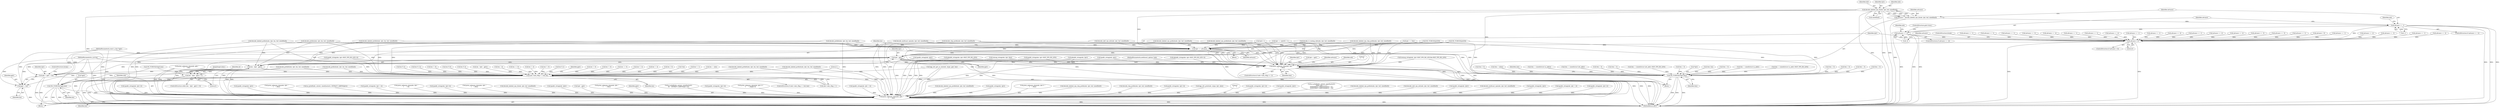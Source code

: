 digraph "0_tcpdump_50a44b6b8e4f7c127440dbd4239cf571945cc1e7@pointer" {
"1001504" [label="(Call,decode_labeled_vpn_l2(ndo, tptr, buf, sizeof(buf)))"];
"1001502" [label="(Call,advance = decode_labeled_vpn_l2(ndo, tptr, buf, sizeof(buf)))"];
"1001511" [label="(Call,advance == -1)"];
"1001521" [label="(Call,advance == -2)"];
"1001632" [label="(Call,advance < 0)"];
"1001636" [label="(Call,tptr += advance)"];
"1001170" [label="(Call,tptr - pptr)"];
"1001168" [label="(Call,len - (tptr - pptr))"];
"1001167" [label="(Call,len - (tptr - pptr) > 0)"];
"1001625" [label="(Call,tptr = pptr + len)"];
"1001627" [label="(Call,pptr + len)"];
"1002893" [label="(Call,ndo->ndo_vflag > 1 && len)"];
"1002901" [label="(Call,ND_TCHECK2(*pptr,len))"];
"1002905" [label="(Call,print_unknown_data(ndo, pptr, \"\n\t    \", len))"];
"1001617" [label="(Call,print_unknown_data(ndo, tptr, \"\n\t    \", tlen))"];
"1001599" [label="(Call,ND_TCHECK2(*tptr,tlen))"];
"1001635" [label="(ControlStructure,break;)"];
"1001619" [label="(Identifier,tptr)"];
"1000939" [label="(Call,tlen = 0)"];
"1000914" [label="(Call,tlen -= (sizeof(struct in6_addr)+BGP_VPN_RD_LEN))"];
"1000180" [label="(Call,len % 2)"];
"1000767" [label="(Call,ipaddr_string(ndo, tptr))"];
"1001503" [label="(Identifier,advance)"];
"1002900" [label="(Block,)"];
"1000142" [label="(Call,tptr = pptr)"];
"1001625" [label="(Call,tptr = pptr + len)"];
"1002903" [label="(Identifier,pptr)"];
"1000153" [label="(Call,len != 1)"];
"1002796" [label="(Call,bgp_attr_print(ndo, atype, tptr, alen))"];
"1002908" [label="(Literal,\"\n\t    \")"];
"1001523" [label="(Call,-2)"];
"1002902" [label="(Call,*pptr)"];
"1001181" [label="(Block,)"];
"1001167" [label="(Call,len - (tptr - pptr) > 0)"];
"1000909" [label="(Call,ip6addr_string(ndo, tptr+BGP_VPN_RD_LEN))"];
"1000845" [label="(Call,tlen = 0)"];
"1002288" [label="(Call,ipaddr_string(ndo, tptr+2))"];
"1002540" [label="(Call,ipaddr_string(ndo, tptr))"];
"1000258" [label="(Call,as_printf(ndo, astostr, sizeof(astostr),\n\t\t\t\tas_size == 2 ?\n\t\t\t\tEXTRACT_16BITS(&tptr[2 + i]) :\n\t\t\t\tEXTRACT_32BITS(&tptr[2 + i])))"];
"1001790" [label="(Call,decode_labeled_vpn_prefix4(ndo, tptr, buf, sizeof(buf)))"];
"1001536" [label="(Call,decode_clnp_prefix(ndo, tptr, buf, sizeof(buf)))"];
"1002806" [label="(Call,len -= alen)"];
"1002030" [label="(Call,decode_mdt_vpn_nlri(ndo, tptr, buf, sizeof(buf)))"];
"1001623" [label="(Identifier,advance)"];
"1000471" [label="(Call,len % 4)"];
"1001694" [label="(Call,len - (tptr - pptr))"];
"1000331" [label="(Call,ipaddr_string(ndo, tptr))"];
"1001153" [label="(Call,tptr += tptr[0] + 1)"];
"1000861" [label="(Call,ip6addr_string(ndo, tptr))"];
"1001521" [label="(Call,advance == -2)"];
"1001511" [label="(Call,advance == -1)"];
"1001621" [label="(Identifier,tlen)"];
"1001502" [label="(Call,advance = decode_labeled_vpn_l2(ndo, tptr, buf, sizeof(buf)))"];
"1001367" [label="(Call,advance == -1)"];
"1001141" [label="(Call,ND_TCHECK(tptr[0]))"];
"1001192" [label="(Call,advance == -1)"];
"1002870" [label="(Call,ND_TCHECK2(*pptr,len))"];
"1001600" [label="(Call,*tptr)"];
"1000145" [label="(Call,tlen=len)"];
"1002062" [label="(Call,decode_multicast_vpn(ndo, tptr, buf, sizeof(buf)))"];
"1000567" [label="(Call,ipaddr_string(ndo, tptr))"];
"1000751" [label="(Call,tlen = 0)"];
"1001271" [label="(Call,advance == -1)"];
"1001224" [label="(Call,decode_labeled_prefix4(ndo, tptr, len, buf, sizeof(buf)))"];
"1001111" [label="(Call,tptr += tlen)"];
"1001617" [label="(Call,print_unknown_data(ndo, tptr, \"\n\t    \", tlen))"];
"1001018" [label="(Call,isonsap_string(ndo, tptr+BGP_VPN_RD_LEN,tlen-BGP_VPN_RD_LEN))"];
"1001618" [label="(Identifier,ndo)"];
"1001638" [label="(Identifier,advance)"];
"1002669" [label="(Call,len -=4)"];
"1001504" [label="(Call,decode_labeled_vpn_l2(ndo, tptr, buf, sizeof(buf)))"];
"1001517" [label="(Identifier,ndo)"];
"1001629" [label="(Identifier,len)"];
"1001114" [label="(Call,ND_TCHECK(tptr[0]))"];
"1001620" [label="(Literal,\"\n\t    \")"];
"1000391" [label="(Call,len == 6)"];
"1000770" [label="(Call,tlen -= sizeof(struct in_addr))"];
"1001123" [label="(Call,tptr++)"];
"1001512" [label="(Identifier,advance)"];
"1000955" [label="(Call,ipaddr_string(ndo, tptr))"];
"1000408" [label="(Call,ipaddr_string(ndo, tptr + 2))"];
"1001296" [label="(Call,decode_rt_routing_info(ndo, tptr, buf, sizeof(buf)))"];
"1002302" [label="(Call,ipaddr_string(ndo, tptr+2))"];
"1001249" [label="(Call,advance == -3)"];
"1000820" [label="(Call,tlen -= (sizeof(struct in_addr)+BGP_VPN_RD_LEN))"];
"1000312" [label="(Call,len != 4)"];
"1002223" [label="(Call,ipaddr_string(ndo, tptr+2))"];
"1000129" [label="(MethodParameterIn,u_int len)"];
"1001513" [label="(Call,-1)"];
"1001630" [label="(ControlStructure,break;)"];
"1001553" [label="(Call,advance == -2)"];
"1002906" [label="(Identifier,ndo)"];
"1001631" [label="(ControlStructure,if (advance < 0))"];
"1001627" [label="(Call,pptr + len)"];
"1001822" [label="(Call,decode_prefix6(ndo, tptr, len, buf, sizeof(buf)))"];
"1002905" [label="(Call,print_unknown_data(ndo, pptr, \"\n\t    \", len))"];
"1001479" [label="(Call,advance == -1)"];
"1002520" [label="(Call,ipaddr_string(ndo, tptr))"];
"1001264" [label="(Call,decode_labeled_vpn_prefix4(ndo, tptr, buf, sizeof(buf)))"];
"1001360" [label="(Call,decode_mdt_vpn_nlri(ndo, tptr, buf, sizeof(buf)))"];
"1000999" [label="(Call,tlen = 0)"];
"1002899" [label="(Identifier,len)"];
"1001507" [label="(Identifier,buf)"];
"1001092" [label="(Call,print_unknown_data(ndo, tptr, \"\n\t    \", tlen))"];
"1002893" [label="(Call,ndo->ndo_vflag > 1 && len)"];
"1001543" [label="(Call,advance == -1)"];
"1001710" [label="(Call,decode_prefix4(ndo, tptr, len, buf, sizeof(buf)))"];
"1000984" [label="(Call,tlen = 0)"];
"1000376" [label="(Call,len != 8)"];
"1002659" [label="(Call,as_printf(ndo, astostr, sizeof(astostr), EXTRACT_32BITS(tptr)))"];
"1001506" [label="(Identifier,tptr)"];
"1000128" [label="(MethodParameterIn,const u_char *pptr)"];
"1001068" [label="(Call,tlen = 0)"];
"1000126" [label="(MethodParameterIn,netdissect_options *ndo)"];
"1000463" [label="(Call,ipaddr_string(ndo, tptr + 4))"];
"1001585" [label="(Call,advance == -2)"];
"1001400" [label="(Call,advance == -1)"];
"1001636" [label="(Call,tptr += advance)"];
"1001171" [label="(Identifier,tptr)"];
"1002382" [label="(Call,print_unknown_data(ndo, tptr, \"\n\t      \", 8))"];
"1002465" [label="(Call,ipaddr_string(ndo, tptr+4))"];
"1000682" [label="(Call,print_unknown_data(ndo, tptr, \"\n\t    \", tlen))"];
"1001862" [label="(Call,decode_labeled_prefix6(ndo, tptr, len, buf, sizeof(buf)))"];
"1002911" [label="(Literal,1)"];
"1001169" [label="(Identifier,len)"];
"1002901" [label="(Call,ND_TCHECK2(*pptr,len))"];
"1000362" [label="(Call,len != 0)"];
"1001472" [label="(Call,decode_labeled_vpn_prefix6(ndo, tptr, buf, sizeof(buf)))"];
"1001440" [label="(Call,advance == -1)"];
"1000373" [label="(Call,len != 6)"];
"1001174" [label="(Block,)"];
"1001038" [label="(Call,ipaddr_string(ndo, tptr+BGP_VPN_RD_LEN+4))"];
"1001173" [label="(Literal,0)"];
"1001281" [label="(Call,advance == -2)"];
"1002886" [label="(Call,print_unknown_data(ndo, pptr, \"\n\t    \", len))"];
"1001166" [label="(ControlStructure,while (len - (tptr - pptr) > 0))"];
"1001934" [label="(Call,decode_labeled_vpn_l2(ndo, tptr, buf, sizeof(buf)))"];
"1000793" [label="(Call,tlen = 0)"];
"1000977" [label="(Call,isonsap_string(ndo, tptr, tlen))"];
"1001575" [label="(Call,advance == -1)"];
"1000598" [label="(Call,ipaddr_string(ndo, tptr))"];
"1001313" [label="(Call,advance == -2)"];
"1001345" [label="(Call,advance == -2)"];
"1001525" [label="(ControlStructure,goto trunc;)"];
"1001172" [label="(Identifier,pptr)"];
"1001696" [label="(Call,tptr - pptr)"];
"1002556" [label="(Call,print_unknown_data(ndo, tptr, \"\n\t      \", tlen))"];
"1001522" [label="(Identifier,advance)"];
"1002907" [label="(Identifier,pptr)"];
"1001457" [label="(Call,advance == -3)"];
"1002241" [label="(Call,as_printf(ndo, astostr, sizeof(astostr),\n\t\t\t    EXTRACT_32BITS(tptr+2)))"];
"1001209" [label="(Call,advance == -3)"];
"1000718" [label="(Call,tlen > 0)"];
"1002813" [label="(Call,len == 0)"];
"1001602" [label="(Identifier,tlen)"];
"1002915" [label="(MethodReturn,RET)"];
"1001505" [label="(Identifier,ndo)"];
"1001639" [label="(JumpTarget,done:)"];
"1002486" [label="(Call,ipaddr_string(ndo, tptr+4))"];
"1001303" [label="(Call,advance == -1)"];
"1001328" [label="(Call,decode_multicast_vpn(ndo, tptr, buf, sizeof(buf)))"];
"1001628" [label="(Identifier,pptr)"];
"1000548" [label="(Call,len != 4)"];
"1001599" [label="(Call,ND_TCHECK2(*tptr,tlen))"];
"1000701" [label="(Call,tlen = nhlen)"];
"1000338" [label="(Call,len != 4)"];
"1002627" [label="(Call,print_unknown_data(ndo, tptr+3,\"\n\t      \", length-3))"];
"1000815" [label="(Call,ipaddr_string(ndo, tptr+BGP_VPN_RD_LEN))"];
"1002830" [label="(Call,len > 0)"];
"1000190" [label="(Call,!len)"];
"1000428" [label="(Call,ipaddr_string(ndo, tptr + 4))"];
"1001508" [label="(Call,sizeof(buf))"];
"1001520" [label="(ControlStructure,if (advance == -2))"];
"1001902" [label="(Call,decode_labeled_vpn_prefix6(ndo, tptr, buf, sizeof(buf)))"];
"1001622" [label="(Call,advance = 0)"];
"1001178" [label="(Identifier,af)"];
"1001750" [label="(Call,decode_labeled_prefix4(ndo, tptr, len, buf, sizeof(buf)))"];
"1002904" [label="(Identifier,len)"];
"1002816" [label="(Call,len % 12)"];
"1000200" [label="(Call,bgp_attr_get_as_size(ndo, atype, pptr, len))"];
"1001637" [label="(Identifier,tptr)"];
"1002503" [label="(Call,ipaddr_string(ndo, tptr))"];
"1000436" [label="(Call,len != 8)"];
"1002140" [label="(Call,len % 8)"];
"1001170" [label="(Call,tptr - pptr)"];
"1001232" [label="(Call,advance == -1)"];
"1001529" [label="(Identifier,ndo)"];
"1001058" [label="(Call,ip6addr_string(ndo, tptr+BGP_VPN_RD_LEN+3))"];
"1001489" [label="(Call,advance == -2)"];
"1001605" [label="(Identifier,ndo)"];
"1001568" [label="(Call,decode_labeled_vpn_clnp_prefix(ndo, tptr, buf, sizeof(buf)))"];
"1002113" [label="(Call,print_unknown_data(ndo, tptr-3, \"\n\t    \", tlen))"];
"1001510" [label="(ControlStructure,if (advance == -1))"];
"1000958" [label="(Call,tlen -= (sizeof(struct in_addr)))"];
"1001417" [label="(Call,advance == -3)"];
"1002909" [label="(Identifier,len)"];
"1000864" [label="(Call,tlen -= sizeof(struct in6_addr))"];
"1001611" [label="(ControlStructure,if (ndo->ndo_vflag <= 1))"];
"1001634" [label="(Literal,0)"];
"1000573" [label="(Call,len % 4)"];
"1001998" [label="(Call,decode_labeled_vpn_clnp_prefix(ndo, tptr, buf, sizeof(buf)))"];
"1001168" [label="(Call,len - (tptr - pptr))"];
"1001335" [label="(Call,advance == -1)"];
"1001377" [label="(Call,advance == -2)"];
"1001432" [label="(Call,decode_labeled_prefix6(ndo, tptr, len, buf, sizeof(buf)))"];
"1001966" [label="(Call,decode_clnp_prefix(ndo, tptr, buf, sizeof(buf)))"];
"1002207" [label="(Call,ipaddr_string(ndo, tptr+4))"];
"1001626" [label="(Identifier,tptr)"];
"1001633" [label="(Identifier,advance)"];
"1001184" [label="(Call,decode_prefix4(ndo, tptr, len, buf, sizeof(buf)))"];
"1001632" [label="(Call,advance < 0)"];
"1002892" [label="(ControlStructure,if (ndo->ndo_vflag > 1 && len))"];
"1000887" [label="(Call,tlen = 0)"];
"1002894" [label="(Call,ndo->ndo_vflag > 1)"];
"1001392" [label="(Call,decode_prefix6(ndo, tptr, len, buf, sizeof(buf)))"];
"1001504" -> "1001502"  [label="AST: "];
"1001504" -> "1001508"  [label="CFG: "];
"1001505" -> "1001504"  [label="AST: "];
"1001506" -> "1001504"  [label="AST: "];
"1001507" -> "1001504"  [label="AST: "];
"1001508" -> "1001504"  [label="AST: "];
"1001502" -> "1001504"  [label="CFG: "];
"1001504" -> "1002915"  [label="DDG: "];
"1001504" -> "1002915"  [label="DDG: "];
"1001504" -> "1002915"  [label="DDG: "];
"1001504" -> "1001502"  [label="DDG: "];
"1001504" -> "1001502"  [label="DDG: "];
"1001504" -> "1001502"  [label="DDG: "];
"1001504" -> "1001617"  [label="DDG: "];
"1001504" -> "1001636"  [label="DDG: "];
"1001504" -> "1002905"  [label="DDG: "];
"1001502" -> "1001181"  [label="AST: "];
"1001503" -> "1001502"  [label="AST: "];
"1001512" -> "1001502"  [label="CFG: "];
"1001502" -> "1002915"  [label="DDG: "];
"1001502" -> "1001511"  [label="DDG: "];
"1001511" -> "1001510"  [label="AST: "];
"1001511" -> "1001513"  [label="CFG: "];
"1001512" -> "1001511"  [label="AST: "];
"1001513" -> "1001511"  [label="AST: "];
"1001517" -> "1001511"  [label="CFG: "];
"1001522" -> "1001511"  [label="CFG: "];
"1001511" -> "1002915"  [label="DDG: "];
"1001511" -> "1002915"  [label="DDG: "];
"1001511" -> "1002915"  [label="DDG: "];
"1001513" -> "1001511"  [label="DDG: "];
"1001511" -> "1001521"  [label="DDG: "];
"1001511" -> "1001632"  [label="DDG: "];
"1001521" -> "1001520"  [label="AST: "];
"1001521" -> "1001523"  [label="CFG: "];
"1001522" -> "1001521"  [label="AST: "];
"1001523" -> "1001521"  [label="AST: "];
"1001525" -> "1001521"  [label="CFG: "];
"1001529" -> "1001521"  [label="CFG: "];
"1001521" -> "1002915"  [label="DDG: "];
"1001521" -> "1002915"  [label="DDG: "];
"1001521" -> "1002915"  [label="DDG: "];
"1001523" -> "1001521"  [label="DDG: "];
"1001521" -> "1001632"  [label="DDG: "];
"1001632" -> "1001631"  [label="AST: "];
"1001632" -> "1001634"  [label="CFG: "];
"1001633" -> "1001632"  [label="AST: "];
"1001634" -> "1001632"  [label="AST: "];
"1001635" -> "1001632"  [label="CFG: "];
"1001637" -> "1001632"  [label="CFG: "];
"1001632" -> "1002915"  [label="DDG: "];
"1001632" -> "1002915"  [label="DDG: "];
"1001232" -> "1001632"  [label="DDG: "];
"1001575" -> "1001632"  [label="DDG: "];
"1001249" -> "1001632"  [label="DDG: "];
"1001367" -> "1001632"  [label="DDG: "];
"1001622" -> "1001632"  [label="DDG: "];
"1001543" -> "1001632"  [label="DDG: "];
"1001271" -> "1001632"  [label="DDG: "];
"1001479" -> "1001632"  [label="DDG: "];
"1001417" -> "1001632"  [label="DDG: "];
"1001457" -> "1001632"  [label="DDG: "];
"1001553" -> "1001632"  [label="DDG: "];
"1001345" -> "1001632"  [label="DDG: "];
"1001303" -> "1001632"  [label="DDG: "];
"1001281" -> "1001632"  [label="DDG: "];
"1001335" -> "1001632"  [label="DDG: "];
"1001585" -> "1001632"  [label="DDG: "];
"1001313" -> "1001632"  [label="DDG: "];
"1001400" -> "1001632"  [label="DDG: "];
"1001489" -> "1001632"  [label="DDG: "];
"1001377" -> "1001632"  [label="DDG: "];
"1001192" -> "1001632"  [label="DDG: "];
"1001209" -> "1001632"  [label="DDG: "];
"1001440" -> "1001632"  [label="DDG: "];
"1001632" -> "1001636"  [label="DDG: "];
"1001636" -> "1001174"  [label="AST: "];
"1001636" -> "1001638"  [label="CFG: "];
"1001637" -> "1001636"  [label="AST: "];
"1001638" -> "1001636"  [label="AST: "];
"1001169" -> "1001636"  [label="CFG: "];
"1001636" -> "1002915"  [label="DDG: "];
"1001636" -> "1001170"  [label="DDG: "];
"1001328" -> "1001636"  [label="DDG: "];
"1001472" -> "1001636"  [label="DDG: "];
"1001536" -> "1001636"  [label="DDG: "];
"1001224" -> "1001636"  [label="DDG: "];
"1001625" -> "1001636"  [label="DDG: "];
"1001392" -> "1001636"  [label="DDG: "];
"1001568" -> "1001636"  [label="DDG: "];
"1001360" -> "1001636"  [label="DDG: "];
"1001184" -> "1001636"  [label="DDG: "];
"1001264" -> "1001636"  [label="DDG: "];
"1001432" -> "1001636"  [label="DDG: "];
"1001296" -> "1001636"  [label="DDG: "];
"1001123" -> "1001636"  [label="DDG: "];
"1001153" -> "1001636"  [label="DDG: "];
"1001141" -> "1001636"  [label="DDG: "];
"1001114" -> "1001636"  [label="DDG: "];
"1001111" -> "1001636"  [label="DDG: "];
"1001170" -> "1001168"  [label="AST: "];
"1001170" -> "1001172"  [label="CFG: "];
"1001171" -> "1001170"  [label="AST: "];
"1001172" -> "1001170"  [label="AST: "];
"1001168" -> "1001170"  [label="CFG: "];
"1001170" -> "1002915"  [label="DDG: "];
"1001170" -> "1002915"  [label="DDG: "];
"1001170" -> "1001168"  [label="DDG: "];
"1001170" -> "1001168"  [label="DDG: "];
"1001123" -> "1001170"  [label="DDG: "];
"1001153" -> "1001170"  [label="DDG: "];
"1001141" -> "1001170"  [label="DDG: "];
"1001114" -> "1001170"  [label="DDG: "];
"1001111" -> "1001170"  [label="DDG: "];
"1000128" -> "1001170"  [label="DDG: "];
"1001170" -> "1001617"  [label="DDG: "];
"1001170" -> "1001625"  [label="DDG: "];
"1001170" -> "1001627"  [label="DDG: "];
"1001170" -> "1002905"  [label="DDG: "];
"1001168" -> "1001167"  [label="AST: "];
"1001169" -> "1001168"  [label="AST: "];
"1001173" -> "1001168"  [label="CFG: "];
"1001168" -> "1002915"  [label="DDG: "];
"1001168" -> "1001167"  [label="DDG: "];
"1001168" -> "1001167"  [label="DDG: "];
"1001432" -> "1001168"  [label="DDG: "];
"1001224" -> "1001168"  [label="DDG: "];
"1001392" -> "1001168"  [label="DDG: "];
"1001184" -> "1001168"  [label="DDG: "];
"1000129" -> "1001168"  [label="DDG: "];
"1001168" -> "1001625"  [label="DDG: "];
"1001168" -> "1001627"  [label="DDG: "];
"1001168" -> "1002893"  [label="DDG: "];
"1001167" -> "1001166"  [label="AST: "];
"1001167" -> "1001173"  [label="CFG: "];
"1001173" -> "1001167"  [label="AST: "];
"1001178" -> "1001167"  [label="CFG: "];
"1001639" -> "1001167"  [label="CFG: "];
"1001167" -> "1002915"  [label="DDG: "];
"1001167" -> "1002915"  [label="DDG: "];
"1001625" -> "1001181"  [label="AST: "];
"1001625" -> "1001627"  [label="CFG: "];
"1001626" -> "1001625"  [label="AST: "];
"1001627" -> "1001625"  [label="AST: "];
"1001630" -> "1001625"  [label="CFG: "];
"1001625" -> "1002915"  [label="DDG: "];
"1001625" -> "1002915"  [label="DDG: "];
"1000128" -> "1001625"  [label="DDG: "];
"1000129" -> "1001625"  [label="DDG: "];
"1001627" -> "1001629"  [label="CFG: "];
"1001628" -> "1001627"  [label="AST: "];
"1001629" -> "1001627"  [label="AST: "];
"1001627" -> "1002915"  [label="DDG: "];
"1000128" -> "1001627"  [label="DDG: "];
"1000129" -> "1001627"  [label="DDG: "];
"1002893" -> "1002892"  [label="AST: "];
"1002893" -> "1002894"  [label="CFG: "];
"1002893" -> "1002899"  [label="CFG: "];
"1002894" -> "1002893"  [label="AST: "];
"1002899" -> "1002893"  [label="AST: "];
"1002903" -> "1002893"  [label="CFG: "];
"1002911" -> "1002893"  [label="CFG: "];
"1002893" -> "1002915"  [label="DDG: "];
"1002893" -> "1002915"  [label="DDG: "];
"1002893" -> "1002915"  [label="DDG: "];
"1002894" -> "1002893"  [label="DDG: "];
"1002894" -> "1002893"  [label="DDG: "];
"1000338" -> "1002893"  [label="DDG: "];
"1001694" -> "1002893"  [label="DDG: "];
"1000180" -> "1002893"  [label="DDG: "];
"1000573" -> "1002893"  [label="DDG: "];
"1000153" -> "1002893"  [label="DDG: "];
"1001750" -> "1002893"  [label="DDG: "];
"1002806" -> "1002893"  [label="DDG: "];
"1001392" -> "1002893"  [label="DDG: "];
"1000376" -> "1002893"  [label="DDG: "];
"1001862" -> "1002893"  [label="DDG: "];
"1002830" -> "1002893"  [label="DDG: "];
"1000436" -> "1002893"  [label="DDG: "];
"1001822" -> "1002893"  [label="DDG: "];
"1000471" -> "1002893"  [label="DDG: "];
"1000391" -> "1002893"  [label="DDG: "];
"1001710" -> "1002893"  [label="DDG: "];
"1000312" -> "1002893"  [label="DDG: "];
"1002870" -> "1002893"  [label="DDG: "];
"1002813" -> "1002893"  [label="DDG: "];
"1000190" -> "1002893"  [label="DDG: "];
"1001432" -> "1002893"  [label="DDG: "];
"1002886" -> "1002893"  [label="DDG: "];
"1002816" -> "1002893"  [label="DDG: "];
"1001224" -> "1002893"  [label="DDG: "];
"1002140" -> "1002893"  [label="DDG: "];
"1000373" -> "1002893"  [label="DDG: "];
"1000548" -> "1002893"  [label="DDG: "];
"1002669" -> "1002893"  [label="DDG: "];
"1000362" -> "1002893"  [label="DDG: "];
"1001184" -> "1002893"  [label="DDG: "];
"1000129" -> "1002893"  [label="DDG: "];
"1000200" -> "1002893"  [label="DDG: "];
"1002893" -> "1002901"  [label="DDG: "];
"1002901" -> "1002900"  [label="AST: "];
"1002901" -> "1002904"  [label="CFG: "];
"1002902" -> "1002901"  [label="AST: "];
"1002904" -> "1002901"  [label="AST: "];
"1002906" -> "1002901"  [label="CFG: "];
"1002901" -> "1002915"  [label="DDG: "];
"1002901" -> "1002915"  [label="DDG: "];
"1002870" -> "1002901"  [label="DDG: "];
"1000129" -> "1002901"  [label="DDG: "];
"1002901" -> "1002905"  [label="DDG: "];
"1002905" -> "1002900"  [label="AST: "];
"1002905" -> "1002909"  [label="CFG: "];
"1002906" -> "1002905"  [label="AST: "];
"1002907" -> "1002905"  [label="AST: "];
"1002908" -> "1002905"  [label="AST: "];
"1002909" -> "1002905"  [label="AST: "];
"1002911" -> "1002905"  [label="CFG: "];
"1002905" -> "1002915"  [label="DDG: "];
"1002905" -> "1002915"  [label="DDG: "];
"1002905" -> "1002915"  [label="DDG: "];
"1002905" -> "1002915"  [label="DDG: "];
"1000598" -> "1002905"  [label="DDG: "];
"1000331" -> "1002905"  [label="DDG: "];
"1001018" -> "1002905"  [label="DDG: "];
"1001092" -> "1002905"  [label="DDG: "];
"1000977" -> "1002905"  [label="DDG: "];
"1002886" -> "1002905"  [label="DDG: "];
"1002886" -> "1002905"  [label="DDG: "];
"1001264" -> "1002905"  [label="DDG: "];
"1000258" -> "1002905"  [label="DDG: "];
"1002113" -> "1002905"  [label="DDG: "];
"1002223" -> "1002905"  [label="DDG: "];
"1000815" -> "1002905"  [label="DDG: "];
"1002540" -> "1002905"  [label="DDG: "];
"1001432" -> "1002905"  [label="DDG: "];
"1000200" -> "1002905"  [label="DDG: "];
"1000200" -> "1002905"  [label="DDG: "];
"1001862" -> "1002905"  [label="DDG: "];
"1001392" -> "1002905"  [label="DDG: "];
"1002486" -> "1002905"  [label="DDG: "];
"1001184" -> "1002905"  [label="DDG: "];
"1000567" -> "1002905"  [label="DDG: "];
"1001328" -> "1002905"  [label="DDG: "];
"1000408" -> "1002905"  [label="DDG: "];
"1002241" -> "1002905"  [label="DDG: "];
"1001568" -> "1002905"  [label="DDG: "];
"1000682" -> "1002905"  [label="DDG: "];
"1002465" -> "1002905"  [label="DDG: "];
"1001822" -> "1002905"  [label="DDG: "];
"1001750" -> "1002905"  [label="DDG: "];
"1002627" -> "1002905"  [label="DDG: "];
"1002030" -> "1002905"  [label="DDG: "];
"1001472" -> "1002905"  [label="DDG: "];
"1002382" -> "1002905"  [label="DDG: "];
"1001536" -> "1002905"  [label="DDG: "];
"1002796" -> "1002905"  [label="DDG: "];
"1001934" -> "1002905"  [label="DDG: "];
"1002207" -> "1002905"  [label="DDG: "];
"1001998" -> "1002905"  [label="DDG: "];
"1002062" -> "1002905"  [label="DDG: "];
"1000909" -> "1002905"  [label="DDG: "];
"1001224" -> "1002905"  [label="DDG: "];
"1000463" -> "1002905"  [label="DDG: "];
"1001710" -> "1002905"  [label="DDG: "];
"1001790" -> "1002905"  [label="DDG: "];
"1002288" -> "1002905"  [label="DDG: "];
"1001360" -> "1002905"  [label="DDG: "];
"1001966" -> "1002905"  [label="DDG: "];
"1001617" -> "1002905"  [label="DDG: "];
"1001902" -> "1002905"  [label="DDG: "];
"1002302" -> "1002905"  [label="DDG: "];
"1001058" -> "1002905"  [label="DDG: "];
"1001296" -> "1002905"  [label="DDG: "];
"1000861" -> "1002905"  [label="DDG: "];
"1000955" -> "1002905"  [label="DDG: "];
"1002520" -> "1002905"  [label="DDG: "];
"1000428" -> "1002905"  [label="DDG: "];
"1000767" -> "1002905"  [label="DDG: "];
"1001038" -> "1002905"  [label="DDG: "];
"1002556" -> "1002905"  [label="DDG: "];
"1002659" -> "1002905"  [label="DDG: "];
"1002503" -> "1002905"  [label="DDG: "];
"1000126" -> "1002905"  [label="DDG: "];
"1001696" -> "1002905"  [label="DDG: "];
"1000128" -> "1002905"  [label="DDG: "];
"1000129" -> "1002905"  [label="DDG: "];
"1001617" -> "1001611"  [label="AST: "];
"1001617" -> "1001621"  [label="CFG: "];
"1001618" -> "1001617"  [label="AST: "];
"1001619" -> "1001617"  [label="AST: "];
"1001620" -> "1001617"  [label="AST: "];
"1001621" -> "1001617"  [label="AST: "];
"1001623" -> "1001617"  [label="CFG: "];
"1001617" -> "1002915"  [label="DDG: "];
"1001617" -> "1002915"  [label="DDG: "];
"1001617" -> "1002915"  [label="DDG: "];
"1001617" -> "1001599"  [label="DDG: "];
"1001264" -> "1001617"  [label="DDG: "];
"1000815" -> "1001617"  [label="DDG: "];
"1001432" -> "1001617"  [label="DDG: "];
"1001472" -> "1001617"  [label="DDG: "];
"1001536" -> "1001617"  [label="DDG: "];
"1001018" -> "1001617"  [label="DDG: "];
"1000909" -> "1001617"  [label="DDG: "];
"1001224" -> "1001617"  [label="DDG: "];
"1001360" -> "1001617"  [label="DDG: "];
"1001058" -> "1001617"  [label="DDG: "];
"1000977" -> "1001617"  [label="DDG: "];
"1001392" -> "1001617"  [label="DDG: "];
"1001184" -> "1001617"  [label="DDG: "];
"1001328" -> "1001617"  [label="DDG: "];
"1001568" -> "1001617"  [label="DDG: "];
"1001296" -> "1001617"  [label="DDG: "];
"1000861" -> "1001617"  [label="DDG: "];
"1000955" -> "1001617"  [label="DDG: "];
"1000767" -> "1001617"  [label="DDG: "];
"1001038" -> "1001617"  [label="DDG: "];
"1000126" -> "1001617"  [label="DDG: "];
"1000142" -> "1001617"  [label="DDG: "];
"1001123" -> "1001617"  [label="DDG: "];
"1001153" -> "1001617"  [label="DDG: "];
"1001141" -> "1001617"  [label="DDG: "];
"1001114" -> "1001617"  [label="DDG: "];
"1001111" -> "1001617"  [label="DDG: "];
"1001599" -> "1001617"  [label="DDG: "];
"1001599" -> "1001181"  [label="AST: "];
"1001599" -> "1001602"  [label="CFG: "];
"1001600" -> "1001599"  [label="AST: "];
"1001602" -> "1001599"  [label="AST: "];
"1001605" -> "1001599"  [label="CFG: "];
"1001599" -> "1002915"  [label="DDG: "];
"1001599" -> "1002915"  [label="DDG: "];
"1001599" -> "1002915"  [label="DDG: "];
"1001123" -> "1001599"  [label="DDG: "];
"1001153" -> "1001599"  [label="DDG: "];
"1001141" -> "1001599"  [label="DDG: "];
"1001114" -> "1001599"  [label="DDG: "];
"1001111" -> "1001599"  [label="DDG: "];
"1000145" -> "1001599"  [label="DDG: "];
"1000864" -> "1001599"  [label="DDG: "];
"1000939" -> "1001599"  [label="DDG: "];
"1000845" -> "1001599"  [label="DDG: "];
"1000793" -> "1001599"  [label="DDG: "];
"1000701" -> "1001599"  [label="DDG: "];
"1000751" -> "1001599"  [label="DDG: "];
"1000887" -> "1001599"  [label="DDG: "];
"1000984" -> "1001599"  [label="DDG: "];
"1000820" -> "1001599"  [label="DDG: "];
"1001068" -> "1001599"  [label="DDG: "];
"1000718" -> "1001599"  [label="DDG: "];
"1000914" -> "1001599"  [label="DDG: "];
"1000958" -> "1001599"  [label="DDG: "];
"1000770" -> "1001599"  [label="DDG: "];
"1000999" -> "1001599"  [label="DDG: "];
}

